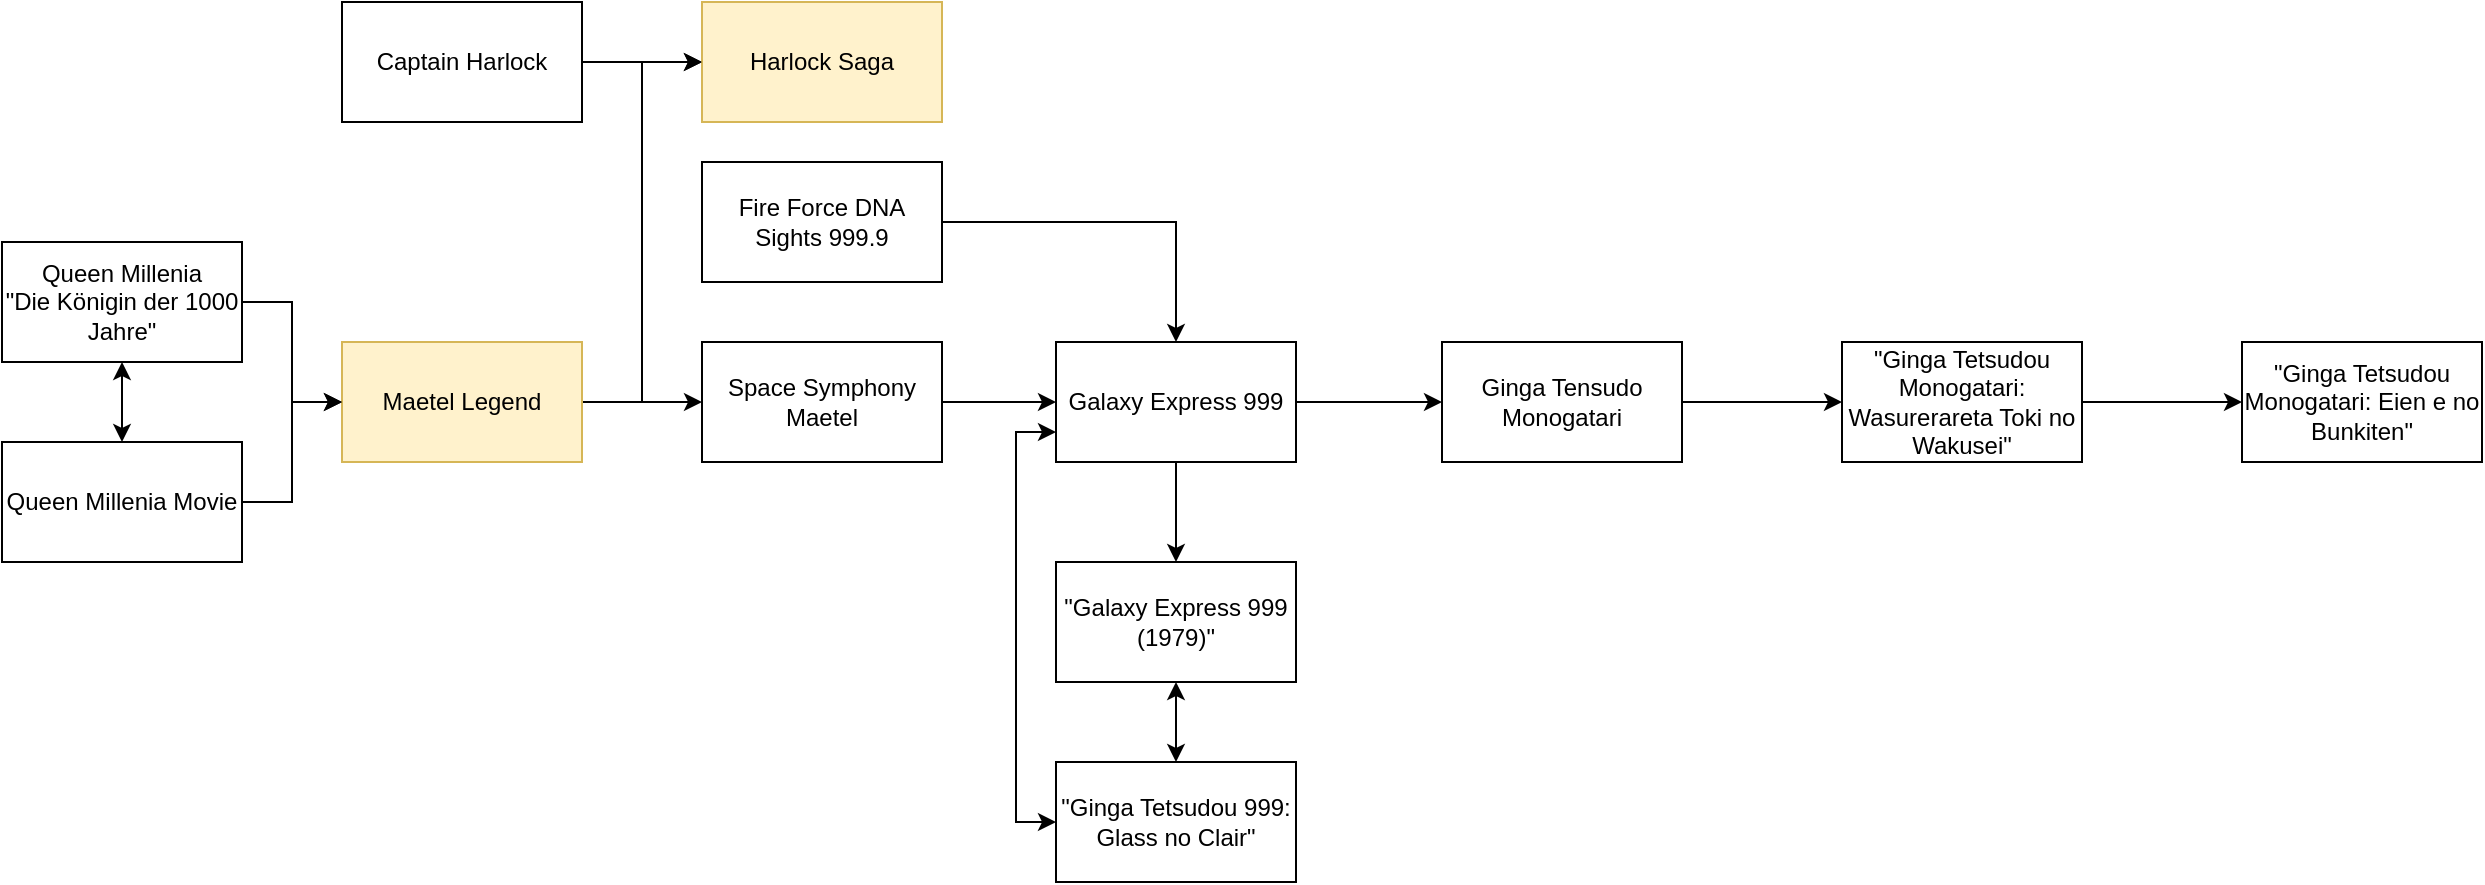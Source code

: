 <mxfile version="13.8.2" type="github">
  <diagram id="A9vEdWF77vsQXDjpMoYT" name="Page-1">
    <mxGraphModel dx="803" dy="463" grid="1" gridSize="10" guides="1" tooltips="1" connect="1" arrows="1" fold="1" page="1" pageScale="1" pageWidth="827" pageHeight="1169" math="0" shadow="0">
      <root>
        <mxCell id="0" />
        <mxCell id="1" parent="0" />
        <mxCell id="ZEhwApikZOu2tMlTH12N-8" style="edgeStyle=orthogonalEdgeStyle;rounded=0;orthogonalLoop=1;jettySize=auto;html=1;exitX=1;exitY=0.5;exitDx=0;exitDy=0;entryX=0;entryY=0.5;entryDx=0;entryDy=0;startArrow=none;startFill=0;" edge="1" parent="1" source="ZEhwApikZOu2tMlTH12N-1" target="ZEhwApikZOu2tMlTH12N-7">
          <mxGeometry relative="1" as="geometry" />
        </mxCell>
        <mxCell id="ZEhwApikZOu2tMlTH12N-14" style="edgeStyle=orthogonalEdgeStyle;rounded=0;orthogonalLoop=1;jettySize=auto;html=1;exitX=1;exitY=0.5;exitDx=0;exitDy=0;startArrow=none;startFill=0;" edge="1" parent="1" source="ZEhwApikZOu2tMlTH12N-1" target="ZEhwApikZOu2tMlTH12N-13">
          <mxGeometry relative="1" as="geometry" />
        </mxCell>
        <mxCell id="ZEhwApikZOu2tMlTH12N-1" value="Maetel Legend" style="rounded=0;whiteSpace=wrap;html=1;fillColor=#fff2cc;strokeColor=#d6b656;" vertex="1" parent="1">
          <mxGeometry x="350" y="190" width="120" height="60" as="geometry" />
        </mxCell>
        <mxCell id="ZEhwApikZOu2tMlTH12N-4" style="edgeStyle=orthogonalEdgeStyle;rounded=0;orthogonalLoop=1;jettySize=auto;html=1;exitX=0.5;exitY=1;exitDx=0;exitDy=0;entryX=0.5;entryY=0;entryDx=0;entryDy=0;startArrow=classic;startFill=1;" edge="1" parent="1" source="ZEhwApikZOu2tMlTH12N-2" target="ZEhwApikZOu2tMlTH12N-3">
          <mxGeometry relative="1" as="geometry" />
        </mxCell>
        <mxCell id="ZEhwApikZOu2tMlTH12N-5" style="edgeStyle=orthogonalEdgeStyle;rounded=0;orthogonalLoop=1;jettySize=auto;html=1;exitX=1;exitY=0.5;exitDx=0;exitDy=0;entryX=0;entryY=0.5;entryDx=0;entryDy=0;startArrow=none;startFill=0;" edge="1" parent="1" source="ZEhwApikZOu2tMlTH12N-2" target="ZEhwApikZOu2tMlTH12N-1">
          <mxGeometry relative="1" as="geometry" />
        </mxCell>
        <mxCell id="ZEhwApikZOu2tMlTH12N-2" value="&lt;div&gt;Queen Millenia&lt;/div&gt;&lt;div&gt;&quot;Die Königin der 1000 Jahre&quot; &lt;span class=&quot;icons&quot;&gt; &lt;/span&gt;&lt;label itemprop=&quot;alternateName&quot;&gt;&lt;br&gt;&lt;/label&gt;&lt;/div&gt;" style="rounded=0;whiteSpace=wrap;html=1;" vertex="1" parent="1">
          <mxGeometry x="180" y="140" width="120" height="60" as="geometry" />
        </mxCell>
        <mxCell id="ZEhwApikZOu2tMlTH12N-6" style="edgeStyle=orthogonalEdgeStyle;rounded=0;orthogonalLoop=1;jettySize=auto;html=1;exitX=1;exitY=0.5;exitDx=0;exitDy=0;startArrow=none;startFill=0;entryX=0;entryY=0.5;entryDx=0;entryDy=0;" edge="1" parent="1" source="ZEhwApikZOu2tMlTH12N-3" target="ZEhwApikZOu2tMlTH12N-1">
          <mxGeometry relative="1" as="geometry">
            <mxPoint x="350" y="240" as="targetPoint" />
          </mxGeometry>
        </mxCell>
        <mxCell id="ZEhwApikZOu2tMlTH12N-3" value="&lt;div&gt;Queen Millenia Movie&lt;/div&gt;" style="rounded=0;whiteSpace=wrap;html=1;" vertex="1" parent="1">
          <mxGeometry x="180" y="240" width="120" height="60" as="geometry" />
        </mxCell>
        <mxCell id="ZEhwApikZOu2tMlTH12N-7" value="Harlock Saga" style="whiteSpace=wrap;html=1;fillColor=#fff2cc;strokeColor=#d6b656;" vertex="1" parent="1">
          <mxGeometry x="530" y="20" width="120" height="60" as="geometry" />
        </mxCell>
        <mxCell id="ZEhwApikZOu2tMlTH12N-10" style="edgeStyle=orthogonalEdgeStyle;rounded=0;orthogonalLoop=1;jettySize=auto;html=1;exitX=1;exitY=0.5;exitDx=0;exitDy=0;entryX=0;entryY=0.5;entryDx=0;entryDy=0;startArrow=none;startFill=0;" edge="1" parent="1" source="ZEhwApikZOu2tMlTH12N-9" target="ZEhwApikZOu2tMlTH12N-7">
          <mxGeometry relative="1" as="geometry" />
        </mxCell>
        <mxCell id="ZEhwApikZOu2tMlTH12N-9" value="Captain Harlock" style="whiteSpace=wrap;html=1;" vertex="1" parent="1">
          <mxGeometry x="350" y="20" width="120" height="60" as="geometry" />
        </mxCell>
        <mxCell id="ZEhwApikZOu2tMlTH12N-16" style="edgeStyle=orthogonalEdgeStyle;rounded=0;orthogonalLoop=1;jettySize=auto;html=1;exitX=1;exitY=0.5;exitDx=0;exitDy=0;entryX=0;entryY=0.5;entryDx=0;entryDy=0;startArrow=none;startFill=0;" edge="1" parent="1" source="ZEhwApikZOu2tMlTH12N-13" target="ZEhwApikZOu2tMlTH12N-15">
          <mxGeometry relative="1" as="geometry" />
        </mxCell>
        <mxCell id="ZEhwApikZOu2tMlTH12N-13" value="Space Symphony Maetel" style="whiteSpace=wrap;html=1;" vertex="1" parent="1">
          <mxGeometry x="530" y="190" width="120" height="60" as="geometry" />
        </mxCell>
        <mxCell id="ZEhwApikZOu2tMlTH12N-18" style="edgeStyle=orthogonalEdgeStyle;rounded=0;orthogonalLoop=1;jettySize=auto;html=1;entryX=0;entryY=0.5;entryDx=0;entryDy=0;startArrow=none;startFill=0;" edge="1" parent="1" source="ZEhwApikZOu2tMlTH12N-15" target="ZEhwApikZOu2tMlTH12N-17">
          <mxGeometry relative="1" as="geometry" />
        </mxCell>
        <mxCell id="ZEhwApikZOu2tMlTH12N-26" style="edgeStyle=orthogonalEdgeStyle;rounded=0;orthogonalLoop=1;jettySize=auto;html=1;exitX=0.5;exitY=1;exitDx=0;exitDy=0;entryX=0.5;entryY=0;entryDx=0;entryDy=0;startArrow=none;startFill=0;" edge="1" parent="1" source="ZEhwApikZOu2tMlTH12N-15" target="ZEhwApikZOu2tMlTH12N-25">
          <mxGeometry relative="1" as="geometry" />
        </mxCell>
        <mxCell id="ZEhwApikZOu2tMlTH12N-15" value="Galaxy Express 999" style="whiteSpace=wrap;html=1;" vertex="1" parent="1">
          <mxGeometry x="707" y="190" width="120" height="60" as="geometry" />
        </mxCell>
        <mxCell id="ZEhwApikZOu2tMlTH12N-20" style="edgeStyle=orthogonalEdgeStyle;rounded=0;orthogonalLoop=1;jettySize=auto;html=1;exitX=1;exitY=0.5;exitDx=0;exitDy=0;entryX=0;entryY=0.5;entryDx=0;entryDy=0;startArrow=none;startFill=0;" edge="1" parent="1" source="ZEhwApikZOu2tMlTH12N-17" target="ZEhwApikZOu2tMlTH12N-19">
          <mxGeometry relative="1" as="geometry" />
        </mxCell>
        <mxCell id="ZEhwApikZOu2tMlTH12N-17" value="Ginga Tensudo Monogatari" style="whiteSpace=wrap;html=1;" vertex="1" parent="1">
          <mxGeometry x="900" y="190" width="120" height="60" as="geometry" />
        </mxCell>
        <mxCell id="ZEhwApikZOu2tMlTH12N-22" style="edgeStyle=orthogonalEdgeStyle;rounded=0;orthogonalLoop=1;jettySize=auto;html=1;exitX=1;exitY=0.5;exitDx=0;exitDy=0;entryX=0;entryY=0.5;entryDx=0;entryDy=0;startArrow=none;startFill=0;" edge="1" parent="1" source="ZEhwApikZOu2tMlTH12N-19" target="ZEhwApikZOu2tMlTH12N-21">
          <mxGeometry relative="1" as="geometry" />
        </mxCell>
        <mxCell id="ZEhwApikZOu2tMlTH12N-19" value="&quot;&lt;span itemprop=&quot;name&quot;&gt;Ginga Tetsudou Monogatari: Wasurerareta Toki no Wakusei&lt;/span&gt;&quot;" style="whiteSpace=wrap;html=1;" vertex="1" parent="1">
          <mxGeometry x="1100" y="190" width="120" height="60" as="geometry" />
        </mxCell>
        <mxCell id="ZEhwApikZOu2tMlTH12N-21" value="&quot;&lt;span itemprop=&quot;name&quot;&gt;Ginga Tetsudou Monogatari: Eien e no Bunkiten&lt;/span&gt;&quot;" style="whiteSpace=wrap;html=1;" vertex="1" parent="1">
          <mxGeometry x="1300" y="190" width="120" height="60" as="geometry" />
        </mxCell>
        <mxCell id="ZEhwApikZOu2tMlTH12N-24" style="edgeStyle=orthogonalEdgeStyle;rounded=0;orthogonalLoop=1;jettySize=auto;html=1;startArrow=none;startFill=0;" edge="1" parent="1" source="ZEhwApikZOu2tMlTH12N-23" target="ZEhwApikZOu2tMlTH12N-15">
          <mxGeometry relative="1" as="geometry" />
        </mxCell>
        <mxCell id="ZEhwApikZOu2tMlTH12N-23" value="&lt;label itemprop=&quot;alternateName&quot;&gt;Fire Force DNA Sights 999.9&lt;/label&gt;" style="whiteSpace=wrap;html=1;" vertex="1" parent="1">
          <mxGeometry x="530" y="100" width="120" height="60" as="geometry" />
        </mxCell>
        <mxCell id="ZEhwApikZOu2tMlTH12N-28" style="edgeStyle=orthogonalEdgeStyle;rounded=0;orthogonalLoop=1;jettySize=auto;html=1;exitX=0.5;exitY=1;exitDx=0;exitDy=0;entryX=0.5;entryY=0;entryDx=0;entryDy=0;startArrow=classic;startFill=1;" edge="1" parent="1" source="ZEhwApikZOu2tMlTH12N-25" target="ZEhwApikZOu2tMlTH12N-27">
          <mxGeometry relative="1" as="geometry" />
        </mxCell>
        <mxCell id="ZEhwApikZOu2tMlTH12N-25" value="&lt;label itemprop=&quot;alternateName&quot;&gt;&quot;Galaxy Express 999 (1979)&quot;&lt;/label&gt;" style="whiteSpace=wrap;html=1;" vertex="1" parent="1">
          <mxGeometry x="707" y="300" width="120" height="60" as="geometry" />
        </mxCell>
        <mxCell id="ZEhwApikZOu2tMlTH12N-30" style="edgeStyle=orthogonalEdgeStyle;rounded=0;orthogonalLoop=1;jettySize=auto;html=1;exitX=0;exitY=0.5;exitDx=0;exitDy=0;entryX=0;entryY=0.75;entryDx=0;entryDy=0;startArrow=classic;startFill=1;" edge="1" parent="1" source="ZEhwApikZOu2tMlTH12N-27" target="ZEhwApikZOu2tMlTH12N-15">
          <mxGeometry relative="1" as="geometry" />
        </mxCell>
        <mxCell id="ZEhwApikZOu2tMlTH12N-27" value="&quot;&lt;span itemprop=&quot;name&quot;&gt;Ginga Tetsudou 999: Glass no Clair&lt;/span&gt;&quot;" style="whiteSpace=wrap;html=1;" vertex="1" parent="1">
          <mxGeometry x="707" y="400" width="120" height="60" as="geometry" />
        </mxCell>
      </root>
    </mxGraphModel>
  </diagram>
</mxfile>

